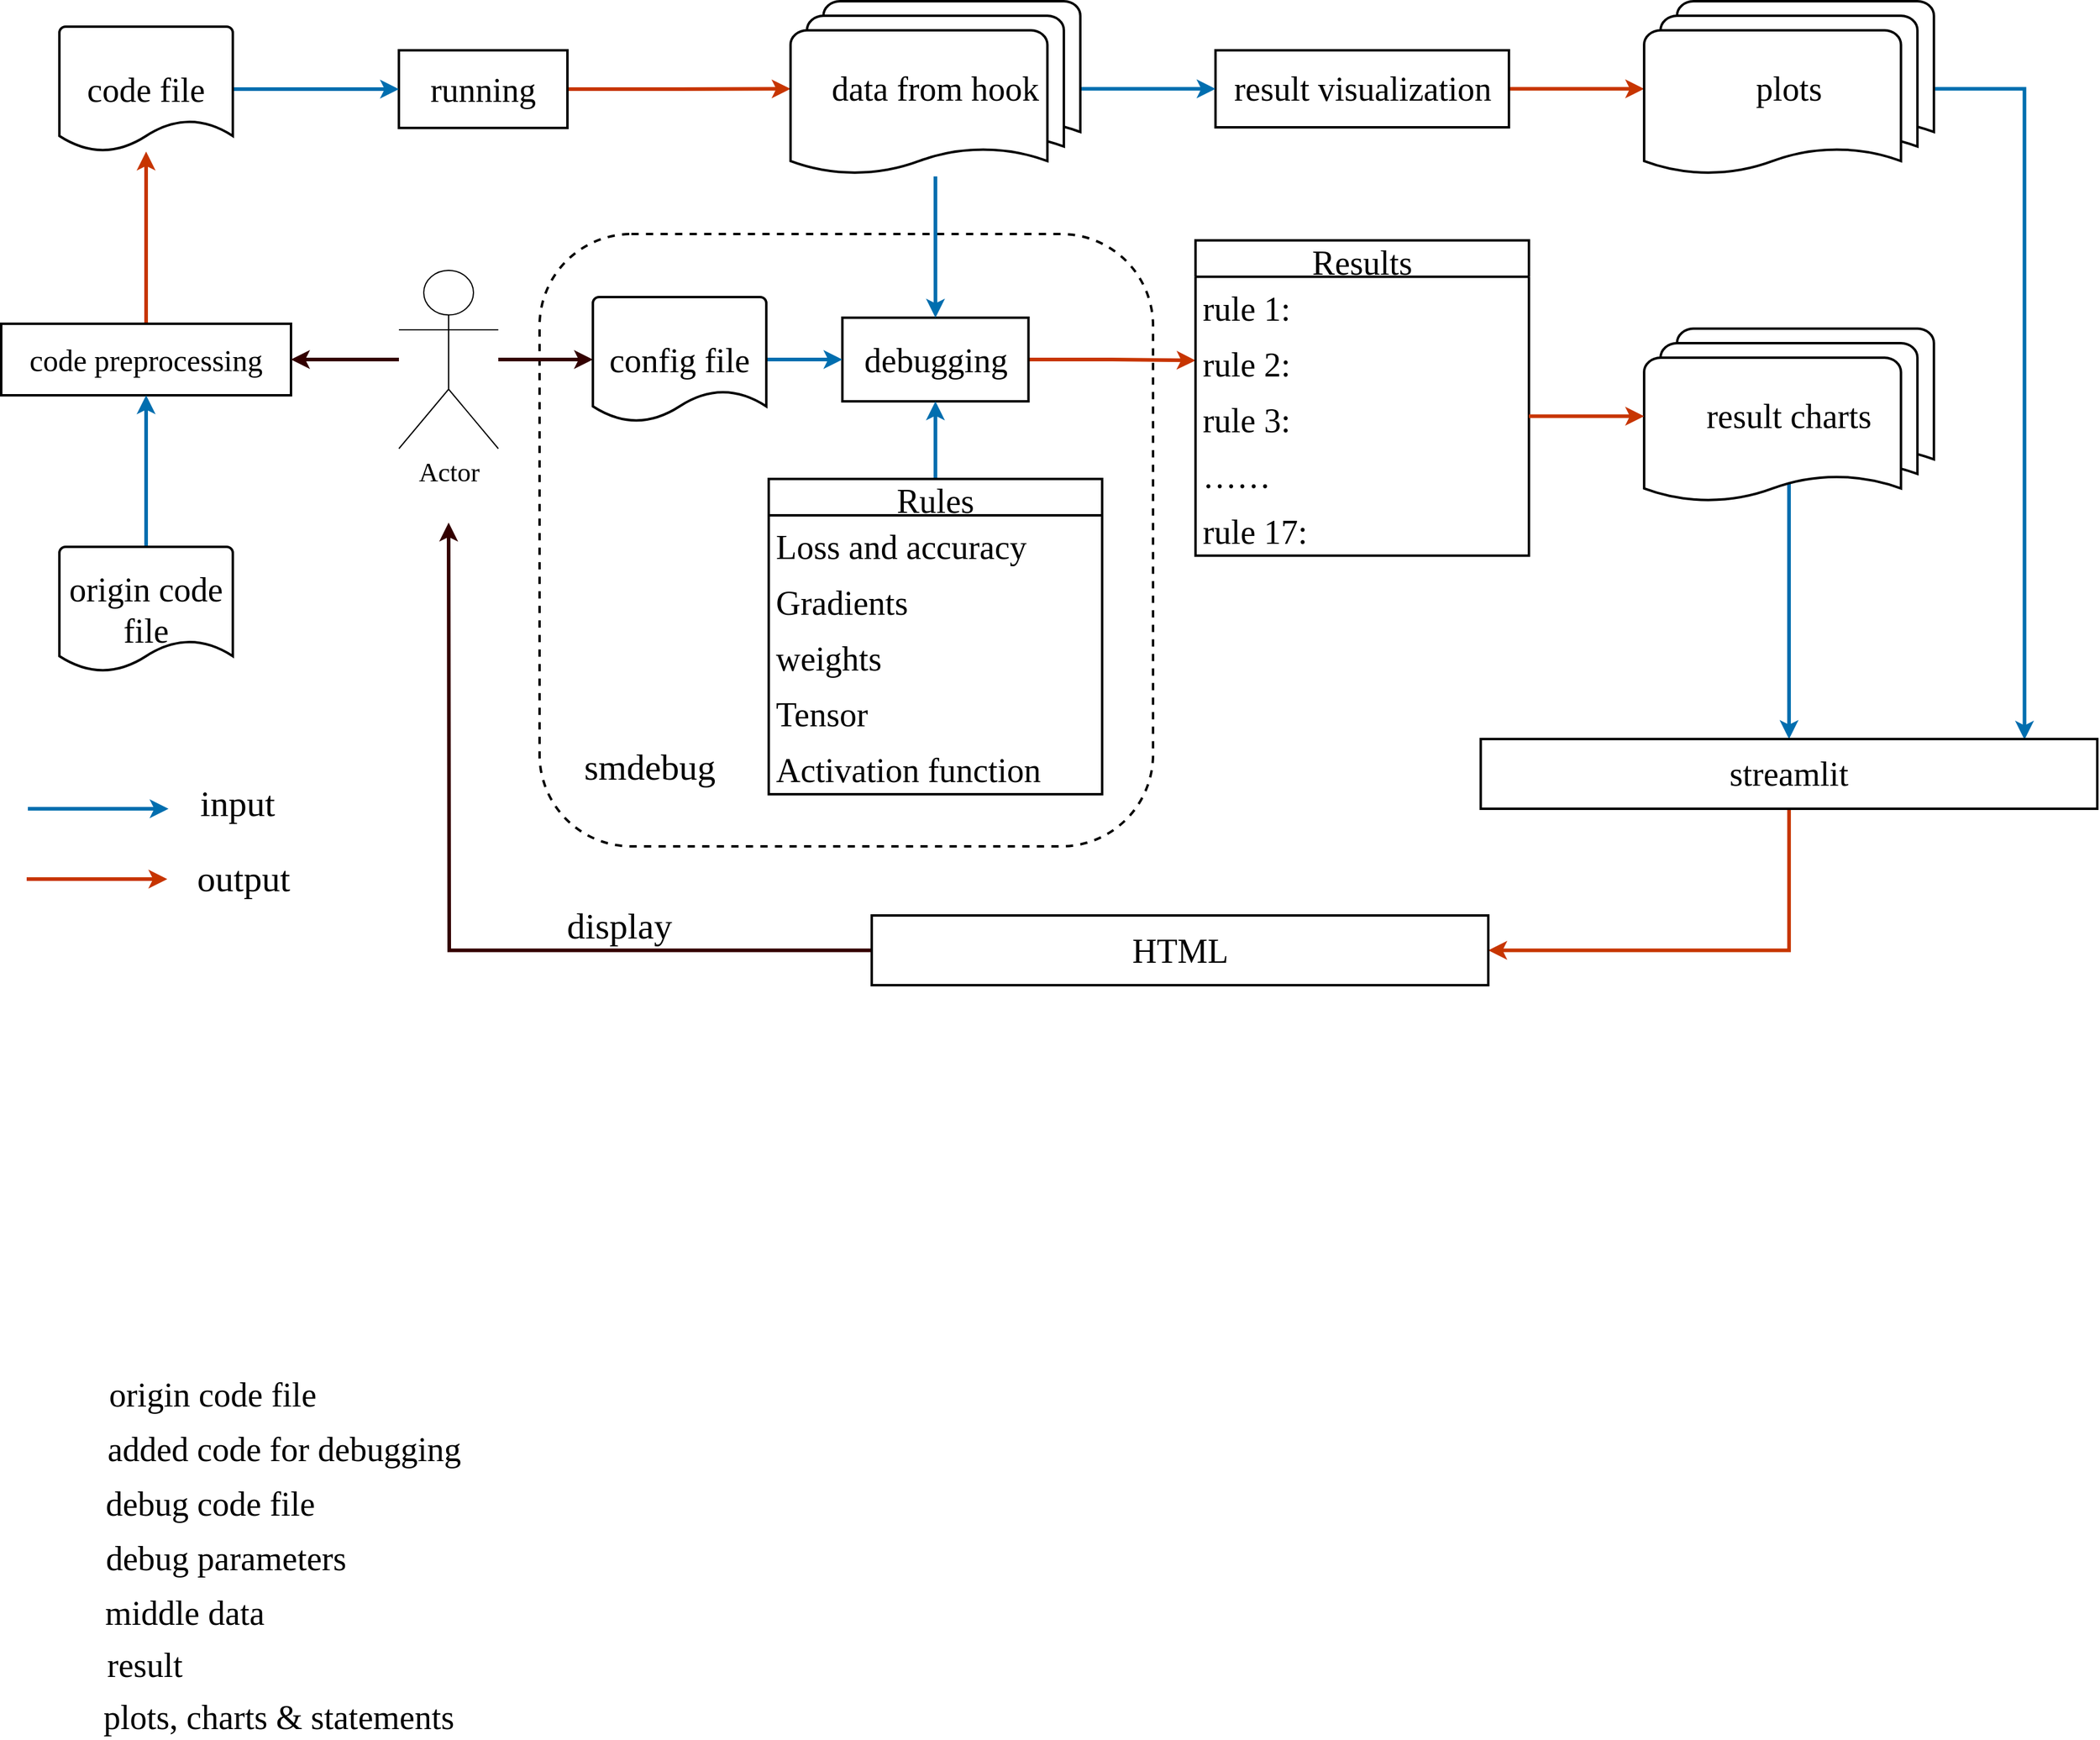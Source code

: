 <mxfile version="20.3.3" type="github">
  <diagram id="prtHgNgQTEPvFCAcTncT" name="Page-1">
    <mxGraphModel dx="1718" dy="920" grid="0" gridSize="10" guides="1" tooltips="1" connect="1" arrows="1" fold="1" page="1" pageScale="1" pageWidth="2336" pageHeight="1654" math="0" shadow="0">
      <root>
        <mxCell id="0" />
        <mxCell id="1" parent="0" />
        <mxCell id="BOADTpiLQ9tOEeEXAr3l-64" value="" style="rounded=1;whiteSpace=wrap;html=1;strokeWidth=2;fontFamily=Times New Roman;fontSize=28;dashed=1;" vertex="1" parent="1">
          <mxGeometry x="520" y="347" width="506" height="505" as="geometry" />
        </mxCell>
        <mxCell id="BOADTpiLQ9tOEeEXAr3l-31" style="edgeStyle=orthogonalEdgeStyle;rounded=0;orthogonalLoop=1;jettySize=auto;html=1;exitX=0.5;exitY=0;exitDx=0;exitDy=0;fontFamily=Times New Roman;fontSize=25;strokeWidth=3;fillColor=#fa6800;strokeColor=#C73500;" edge="1" parent="1" source="ckfa2BOrWZ8mFEcfljx2-10" target="BOADTpiLQ9tOEeEXAr3l-27">
          <mxGeometry relative="1" as="geometry" />
        </mxCell>
        <mxCell id="ckfa2BOrWZ8mFEcfljx2-10" value="&lt;font style=&quot;font-size: 25px;&quot; face=&quot;Times New Roman&quot;&gt;code preprocessing&lt;/font&gt;" style="rounded=0;whiteSpace=wrap;html=1;strokeWidth=2;" parent="1" vertex="1">
          <mxGeometry x="76" y="421" width="239" height="59" as="geometry" />
        </mxCell>
        <mxCell id="ckfa2BOrWZ8mFEcfljx2-14" style="edgeStyle=none;rounded=0;orthogonalLoop=1;jettySize=auto;html=1;exitX=0;exitY=0.333;exitDx=0;exitDy=0;exitPerimeter=0;" parent="1" edge="1">
          <mxGeometry relative="1" as="geometry">
            <mxPoint x="365" y="1424.333" as="sourcePoint" />
            <mxPoint x="365" y="1424.333" as="targetPoint" />
          </mxGeometry>
        </mxCell>
        <mxCell id="BOADTpiLQ9tOEeEXAr3l-55" style="edgeStyle=orthogonalEdgeStyle;rounded=0;orthogonalLoop=1;jettySize=auto;html=1;exitX=1;exitY=0.5;exitDx=0;exitDy=0;entryX=0;entryY=0.5;entryDx=0;entryDy=0;entryPerimeter=0;strokeWidth=3;fontFamily=Times New Roman;fontSize=25;fillColor=#fa6800;strokeColor=#C73500;" edge="1" parent="1" source="ckfa2BOrWZ8mFEcfljx2-20" target="BOADTpiLQ9tOEeEXAr3l-54">
          <mxGeometry relative="1" as="geometry" />
        </mxCell>
        <mxCell id="ckfa2BOrWZ8mFEcfljx2-20" value="&lt;font style=&quot;font-size: 28px;&quot; face=&quot;Times New Roman&quot;&gt;result visualization&lt;/font&gt;" style="rounded=0;whiteSpace=wrap;html=1;strokeWidth=2;" parent="1" vertex="1">
          <mxGeometry x="1077.5" y="195.5" width="242" height="63.5" as="geometry" />
        </mxCell>
        <mxCell id="BOADTpiLQ9tOEeEXAr3l-12" style="edgeStyle=orthogonalEdgeStyle;rounded=0;orthogonalLoop=1;jettySize=auto;html=1;exitX=1;exitY=0.5;exitDx=0;exitDy=0;entryX=0;entryY=0.5;entryDx=0;entryDy=0;entryPerimeter=0;strokeWidth=3;fillColor=#fa6800;strokeColor=#C73500;" edge="1" parent="1" source="ckfa2BOrWZ8mFEcfljx2-21" target="BOADTpiLQ9tOEeEXAr3l-11">
          <mxGeometry relative="1" as="geometry" />
        </mxCell>
        <mxCell id="ckfa2BOrWZ8mFEcfljx2-21" value="&lt;font style=&quot;font-size: 28px;&quot; face=&quot;Times New Roman&quot;&gt;running&lt;/font&gt;" style="rounded=0;whiteSpace=wrap;html=1;strokeWidth=2;" parent="1" vertex="1">
          <mxGeometry x="404" y="195.5" width="139" height="64" as="geometry" />
        </mxCell>
        <mxCell id="BOADTpiLQ9tOEeEXAr3l-52" style="edgeStyle=orthogonalEdgeStyle;rounded=0;orthogonalLoop=1;jettySize=auto;html=1;exitX=1;exitY=0.5;exitDx=0;exitDy=0;entryX=0;entryY=0.5;entryDx=0;entryDy=0;strokeWidth=3;fontFamily=Times New Roman;fontSize=25;fillColor=#fa6800;strokeColor=#C73500;" edge="1" parent="1" source="ckfa2BOrWZ8mFEcfljx2-22" target="BOADTpiLQ9tOEeEXAr3l-48">
          <mxGeometry relative="1" as="geometry" />
        </mxCell>
        <mxCell id="ckfa2BOrWZ8mFEcfljx2-22" value="&lt;font style=&quot;font-size: 28px;&quot; face=&quot;Times New Roman&quot;&gt;debugging&lt;/font&gt;" style="rounded=0;whiteSpace=wrap;html=1;strokeWidth=2;" parent="1" vertex="1">
          <mxGeometry x="769.75" y="416" width="153.5" height="69" as="geometry" />
        </mxCell>
        <mxCell id="BOADTpiLQ9tOEeEXAr3l-23" style="edgeStyle=orthogonalEdgeStyle;rounded=0;orthogonalLoop=1;jettySize=auto;html=1;entryX=1;entryY=0.5;entryDx=0;entryDy=0;fontFamily=Times New Roman;fontSize=25;strokeWidth=3;fillColor=#1ba1e2;strokeColor=#330000;" edge="1" parent="1" source="ckfa2BOrWZ8mFEcfljx2-36" target="ckfa2BOrWZ8mFEcfljx2-10">
          <mxGeometry relative="1" as="geometry" />
        </mxCell>
        <mxCell id="BOADTpiLQ9tOEeEXAr3l-76" style="edgeStyle=orthogonalEdgeStyle;rounded=0;orthogonalLoop=1;jettySize=auto;html=1;entryX=0;entryY=0.5;entryDx=0;entryDy=0;entryPerimeter=0;strokeWidth=3;fontFamily=Times New Roman;fontSize=28;fillColor=#e51400;strokeColor=#330000;" edge="1" parent="1" source="ckfa2BOrWZ8mFEcfljx2-36" target="BOADTpiLQ9tOEeEXAr3l-28">
          <mxGeometry relative="1" as="geometry" />
        </mxCell>
        <mxCell id="ckfa2BOrWZ8mFEcfljx2-36" value="Actor" style="shape=umlActor;verticalLabelPosition=bottom;verticalAlign=top;html=1;outlineConnect=0;fontFamily=Times New Roman;fontSize=22;" parent="1" vertex="1">
          <mxGeometry x="404" y="377" width="82" height="147" as="geometry" />
        </mxCell>
        <mxCell id="ckfa2BOrWZ8mFEcfljx2-56" value="origin code file" style="text;html=1;strokeColor=none;fillColor=none;align=center;verticalAlign=middle;whiteSpace=wrap;rounded=0;fontFamily=Times New Roman;fontSize=28;" parent="1" vertex="1">
          <mxGeometry x="144" y="1284" width="213" height="40" as="geometry" />
        </mxCell>
        <mxCell id="ckfa2BOrWZ8mFEcfljx2-57" value="added code for debugging" style="text;html=1;strokeColor=none;fillColor=none;align=center;verticalAlign=middle;whiteSpace=wrap;rounded=0;fontFamily=Times New Roman;fontSize=28;" parent="1" vertex="1">
          <mxGeometry x="144" y="1330" width="331" height="38" as="geometry" />
        </mxCell>
        <mxCell id="ckfa2BOrWZ8mFEcfljx2-58" value="debug code file" style="text;html=1;strokeColor=none;fillColor=none;align=center;verticalAlign=middle;whiteSpace=wrap;rounded=0;fontFamily=Times New Roman;fontSize=28;" parent="1" vertex="1">
          <mxGeometry x="144" y="1374" width="209" height="39" as="geometry" />
        </mxCell>
        <mxCell id="ckfa2BOrWZ8mFEcfljx2-59" value="debug parameters" style="text;html=1;strokeColor=none;fillColor=none;align=center;verticalAlign=middle;whiteSpace=wrap;rounded=0;fontFamily=Times New Roman;fontSize=28;" parent="1" vertex="1">
          <mxGeometry x="144" y="1422" width="235" height="34" as="geometry" />
        </mxCell>
        <mxCell id="ckfa2BOrWZ8mFEcfljx2-60" value="middle data" style="text;html=1;strokeColor=none;fillColor=none;align=center;verticalAlign=middle;whiteSpace=wrap;rounded=0;fontFamily=Times New Roman;fontSize=28;" parent="1" vertex="1">
          <mxGeometry x="144" y="1464" width="167" height="39" as="geometry" />
        </mxCell>
        <mxCell id="ckfa2BOrWZ8mFEcfljx2-61" value="result" style="text;html=1;strokeColor=none;fillColor=none;align=center;verticalAlign=middle;whiteSpace=wrap;rounded=0;fontFamily=Times New Roman;fontSize=28;" parent="1" vertex="1">
          <mxGeometry x="137" y="1503" width="115" height="48" as="geometry" />
        </mxCell>
        <mxCell id="ckfa2BOrWZ8mFEcfljx2-62" value="plots, charts &amp;amp; statements&amp;nbsp;" style="text;html=1;strokeColor=none;fillColor=none;align=center;verticalAlign=middle;whiteSpace=wrap;rounded=0;fontFamily=Times New Roman;fontSize=28;" parent="1" vertex="1">
          <mxGeometry x="137" y="1551" width="343" height="37" as="geometry" />
        </mxCell>
        <mxCell id="BOADTpiLQ9tOEeEXAr3l-80" style="edgeStyle=orthogonalEdgeStyle;rounded=0;orthogonalLoop=1;jettySize=auto;html=1;entryX=0.5;entryY=1;entryDx=0;entryDy=0;strokeWidth=3;fontFamily=Times New Roman;fontSize=28;fillColor=#1ba1e2;strokeColor=#006EAF;" edge="1" parent="1" source="ckfa2BOrWZ8mFEcfljx2-76" target="ckfa2BOrWZ8mFEcfljx2-22">
          <mxGeometry relative="1" as="geometry" />
        </mxCell>
        <mxCell id="ckfa2BOrWZ8mFEcfljx2-76" value="Rules" style="swimlane;fontStyle=0;childLayout=stackLayout;horizontal=1;startSize=30;horizontalStack=0;resizeParent=1;resizeParentMax=0;resizeLast=0;collapsible=1;marginBottom=0;fontFamily=Times New Roman;fontSize=28;strokeWidth=2;" parent="1" vertex="1">
          <mxGeometry x="709" y="549" width="275" height="260" as="geometry" />
        </mxCell>
        <mxCell id="ckfa2BOrWZ8mFEcfljx2-77" value="Loss and accuracy " style="text;strokeColor=none;fillColor=none;align=left;verticalAlign=middle;spacingLeft=4;spacingRight=4;overflow=hidden;points=[[0,0.5],[1,0.5]];portConstraint=eastwest;rotatable=0;fontFamily=Times New Roman;fontSize=28;strokeWidth=2;" parent="ckfa2BOrWZ8mFEcfljx2-76" vertex="1">
          <mxGeometry y="30" width="275" height="46" as="geometry" />
        </mxCell>
        <mxCell id="ckfa2BOrWZ8mFEcfljx2-79" value="Gradients" style="text;strokeColor=none;fillColor=none;align=left;verticalAlign=middle;spacingLeft=4;spacingRight=4;overflow=hidden;points=[[0,0.5],[1,0.5]];portConstraint=eastwest;rotatable=0;fontFamily=Times New Roman;fontSize=28;" parent="ckfa2BOrWZ8mFEcfljx2-76" vertex="1">
          <mxGeometry y="76" width="275" height="46" as="geometry" />
        </mxCell>
        <mxCell id="ckfa2BOrWZ8mFEcfljx2-78" value="weights" style="text;strokeColor=none;fillColor=none;align=left;verticalAlign=middle;spacingLeft=4;spacingRight=4;overflow=hidden;points=[[0,0.5],[1,0.5]];portConstraint=eastwest;rotatable=0;fontFamily=Times New Roman;fontSize=28;" parent="ckfa2BOrWZ8mFEcfljx2-76" vertex="1">
          <mxGeometry y="122" width="275" height="46" as="geometry" />
        </mxCell>
        <mxCell id="ckfa2BOrWZ8mFEcfljx2-80" value="Tensor" style="text;strokeColor=none;fillColor=none;align=left;verticalAlign=middle;spacingLeft=4;spacingRight=4;overflow=hidden;points=[[0,0.5],[1,0.5]];portConstraint=eastwest;rotatable=0;fontFamily=Times New Roman;fontSize=28;" parent="ckfa2BOrWZ8mFEcfljx2-76" vertex="1">
          <mxGeometry y="168" width="275" height="46" as="geometry" />
        </mxCell>
        <mxCell id="ckfa2BOrWZ8mFEcfljx2-81" value="Activation function" style="text;strokeColor=none;fillColor=none;align=left;verticalAlign=middle;spacingLeft=4;spacingRight=4;overflow=hidden;points=[[0,0.5],[1,0.5]];portConstraint=eastwest;rotatable=0;fontFamily=Times New Roman;fontSize=28;" parent="ckfa2BOrWZ8mFEcfljx2-76" vertex="1">
          <mxGeometry y="214" width="275" height="46" as="geometry" />
        </mxCell>
        <mxCell id="BOADTpiLQ9tOEeEXAr3l-1" style="edgeStyle=orthogonalEdgeStyle;rounded=0;orthogonalLoop=1;jettySize=auto;html=1;exitX=0.5;exitY=1;exitDx=0;exitDy=0;" edge="1" parent="1" source="ckfa2BOrWZ8mFEcfljx2-10" target="ckfa2BOrWZ8mFEcfljx2-10">
          <mxGeometry relative="1" as="geometry" />
        </mxCell>
        <mxCell id="BOADTpiLQ9tOEeEXAr3l-39" style="edgeStyle=orthogonalEdgeStyle;rounded=0;orthogonalLoop=1;jettySize=auto;html=1;exitX=1;exitY=0.5;exitDx=0;exitDy=0;exitPerimeter=0;strokeWidth=3;fontFamily=Times New Roman;fontSize=25;fillColor=#1ba1e2;strokeColor=#006EAF;" edge="1" parent="1" source="BOADTpiLQ9tOEeEXAr3l-11" target="ckfa2BOrWZ8mFEcfljx2-20">
          <mxGeometry relative="1" as="geometry" />
        </mxCell>
        <mxCell id="BOADTpiLQ9tOEeEXAr3l-78" style="edgeStyle=orthogonalEdgeStyle;rounded=0;orthogonalLoop=1;jettySize=auto;html=1;strokeWidth=3;fontFamily=Times New Roman;fontSize=28;fillColor=#1ba1e2;strokeColor=#006EAF;" edge="1" parent="1" source="BOADTpiLQ9tOEeEXAr3l-11" target="ckfa2BOrWZ8mFEcfljx2-22">
          <mxGeometry relative="1" as="geometry" />
        </mxCell>
        <mxCell id="BOADTpiLQ9tOEeEXAr3l-11" value="&lt;font style=&quot;font-size: 28px;&quot; face=&quot;Times New Roman&quot;&gt;data from hook&lt;/font&gt;" style="strokeWidth=2;html=1;shape=mxgraph.flowchart.multi-document;whiteSpace=wrap;align=center;" vertex="1" parent="1">
          <mxGeometry x="727" y="155" width="239" height="144.5" as="geometry" />
        </mxCell>
        <mxCell id="BOADTpiLQ9tOEeEXAr3l-35" style="edgeStyle=orthogonalEdgeStyle;rounded=0;orthogonalLoop=1;jettySize=auto;html=1;entryX=0;entryY=0.5;entryDx=0;entryDy=0;fontFamily=Times New Roman;fontSize=25;strokeWidth=3;fillColor=#1ba1e2;strokeColor=#006EAF;" edge="1" parent="1" source="BOADTpiLQ9tOEeEXAr3l-27" target="ckfa2BOrWZ8mFEcfljx2-21">
          <mxGeometry relative="1" as="geometry" />
        </mxCell>
        <mxCell id="BOADTpiLQ9tOEeEXAr3l-27" value="&lt;font style=&quot;font-size: 28px;&quot;&gt;code file&lt;/font&gt;" style="strokeWidth=2;html=1;shape=mxgraph.flowchart.document2;whiteSpace=wrap;size=0.25;fontFamily=Times New Roman;fontSize=25;" vertex="1" parent="1">
          <mxGeometry x="124" y="176" width="143" height="103" as="geometry" />
        </mxCell>
        <mxCell id="BOADTpiLQ9tOEeEXAr3l-42" style="edgeStyle=orthogonalEdgeStyle;rounded=0;orthogonalLoop=1;jettySize=auto;html=1;exitX=1;exitY=0.5;exitDx=0;exitDy=0;exitPerimeter=0;entryX=0;entryY=0.5;entryDx=0;entryDy=0;strokeWidth=3;fontFamily=Times New Roman;fontSize=25;fillColor=#1ba1e2;strokeColor=#006EAF;" edge="1" parent="1" source="BOADTpiLQ9tOEeEXAr3l-28" target="ckfa2BOrWZ8mFEcfljx2-22">
          <mxGeometry relative="1" as="geometry" />
        </mxCell>
        <mxCell id="BOADTpiLQ9tOEeEXAr3l-28" value="&lt;font style=&quot;font-size: 28px;&quot;&gt;config file&lt;/font&gt;" style="strokeWidth=2;html=1;shape=mxgraph.flowchart.document2;whiteSpace=wrap;size=0.25;fontFamily=Times New Roman;fontSize=25;" vertex="1" parent="1">
          <mxGeometry x="564" y="399" width="143" height="103" as="geometry" />
        </mxCell>
        <mxCell id="BOADTpiLQ9tOEeEXAr3l-32" style="edgeStyle=orthogonalEdgeStyle;rounded=0;orthogonalLoop=1;jettySize=auto;html=1;exitX=0.5;exitY=0;exitDx=0;exitDy=0;exitPerimeter=0;entryX=0.5;entryY=1;entryDx=0;entryDy=0;fontFamily=Times New Roman;fontSize=25;strokeWidth=3;fillColor=#1ba1e2;strokeColor=#006EAF;" edge="1" parent="1" source="BOADTpiLQ9tOEeEXAr3l-30" target="ckfa2BOrWZ8mFEcfljx2-10">
          <mxGeometry relative="1" as="geometry" />
        </mxCell>
        <mxCell id="BOADTpiLQ9tOEeEXAr3l-30" value="&lt;font style=&quot;font-size: 28px;&quot;&gt;origin code file&lt;/font&gt;" style="strokeWidth=2;html=1;shape=mxgraph.flowchart.document2;whiteSpace=wrap;size=0.25;fontFamily=Times New Roman;fontSize=25;" vertex="1" parent="1">
          <mxGeometry x="124" y="605" width="143" height="103" as="geometry" />
        </mxCell>
        <mxCell id="BOADTpiLQ9tOEeEXAr3l-46" value="Results" style="swimlane;fontStyle=0;childLayout=stackLayout;horizontal=1;startSize=30;horizontalStack=0;resizeParent=1;resizeParentMax=0;resizeLast=0;collapsible=1;marginBottom=0;fontFamily=Times New Roman;fontSize=28;strokeWidth=2;" vertex="1" parent="1">
          <mxGeometry x="1061" y="352.25" width="275" height="260" as="geometry" />
        </mxCell>
        <mxCell id="BOADTpiLQ9tOEeEXAr3l-47" value="rule 1:" style="text;strokeColor=none;fillColor=none;align=left;verticalAlign=middle;spacingLeft=4;spacingRight=4;overflow=hidden;points=[[0,0.5],[1,0.5]];portConstraint=eastwest;rotatable=0;fontFamily=Times New Roman;fontSize=28;" vertex="1" parent="BOADTpiLQ9tOEeEXAr3l-46">
          <mxGeometry y="30" width="275" height="46" as="geometry" />
        </mxCell>
        <mxCell id="BOADTpiLQ9tOEeEXAr3l-48" value="rule 2:" style="text;strokeColor=none;fillColor=none;align=left;verticalAlign=middle;spacingLeft=4;spacingRight=4;overflow=hidden;points=[[0,0.5],[1,0.5]];portConstraint=eastwest;rotatable=0;fontFamily=Times New Roman;fontSize=28;" vertex="1" parent="BOADTpiLQ9tOEeEXAr3l-46">
          <mxGeometry y="76" width="275" height="46" as="geometry" />
        </mxCell>
        <mxCell id="BOADTpiLQ9tOEeEXAr3l-49" value="rule 3:" style="text;strokeColor=none;fillColor=none;align=left;verticalAlign=middle;spacingLeft=4;spacingRight=4;overflow=hidden;points=[[0,0.5],[1,0.5]];portConstraint=eastwest;rotatable=0;fontFamily=Times New Roman;fontSize=28;" vertex="1" parent="BOADTpiLQ9tOEeEXAr3l-46">
          <mxGeometry y="122" width="275" height="46" as="geometry" />
        </mxCell>
        <mxCell id="BOADTpiLQ9tOEeEXAr3l-50" value="……" style="text;strokeColor=none;fillColor=none;align=left;verticalAlign=middle;spacingLeft=4;spacingRight=4;overflow=hidden;points=[[0,0.5],[1,0.5]];portConstraint=eastwest;rotatable=0;fontFamily=Times New Roman;fontSize=28;" vertex="1" parent="BOADTpiLQ9tOEeEXAr3l-46">
          <mxGeometry y="168" width="275" height="46" as="geometry" />
        </mxCell>
        <mxCell id="BOADTpiLQ9tOEeEXAr3l-51" value="rule 17:" style="text;strokeColor=none;fillColor=none;align=left;verticalAlign=middle;spacingLeft=4;spacingRight=4;overflow=hidden;points=[[0,0.5],[1,0.5]];portConstraint=eastwest;rotatable=0;fontFamily=Times New Roman;fontSize=28;" vertex="1" parent="BOADTpiLQ9tOEeEXAr3l-46">
          <mxGeometry y="214" width="275" height="46" as="geometry" />
        </mxCell>
        <mxCell id="BOADTpiLQ9tOEeEXAr3l-61" style="edgeStyle=orthogonalEdgeStyle;rounded=0;orthogonalLoop=1;jettySize=auto;html=1;exitX=1;exitY=0.5;exitDx=0;exitDy=0;exitPerimeter=0;entryX=0.882;entryY=0.009;entryDx=0;entryDy=0;strokeWidth=3;fontFamily=Times New Roman;fontSize=28;entryPerimeter=0;fillColor=#1ba1e2;strokeColor=#006EAF;" edge="1" parent="1" source="BOADTpiLQ9tOEeEXAr3l-54" target="BOADTpiLQ9tOEeEXAr3l-59">
          <mxGeometry relative="1" as="geometry" />
        </mxCell>
        <mxCell id="BOADTpiLQ9tOEeEXAr3l-54" value="&lt;font style=&quot;font-size: 28px;&quot; face=&quot;Times New Roman&quot;&gt;plots&lt;/font&gt;" style="strokeWidth=2;html=1;shape=mxgraph.flowchart.multi-document;whiteSpace=wrap;align=center;" vertex="1" parent="1">
          <mxGeometry x="1431" y="155" width="239" height="144.5" as="geometry" />
        </mxCell>
        <mxCell id="BOADTpiLQ9tOEeEXAr3l-74" style="edgeStyle=orthogonalEdgeStyle;rounded=0;orthogonalLoop=1;jettySize=auto;html=1;exitX=0.5;exitY=0.88;exitDx=0;exitDy=0;exitPerimeter=0;strokeWidth=3;fontFamily=Times New Roman;fontSize=28;fillColor=#1ba1e2;strokeColor=#006EAF;" edge="1" parent="1" source="BOADTpiLQ9tOEeEXAr3l-58" target="BOADTpiLQ9tOEeEXAr3l-59">
          <mxGeometry relative="1" as="geometry" />
        </mxCell>
        <mxCell id="BOADTpiLQ9tOEeEXAr3l-58" value="&lt;font face=&quot;Times New Roman&quot;&gt;&lt;span style=&quot;font-size: 28px;&quot;&gt;result charts&lt;/span&gt;&lt;/font&gt;" style="strokeWidth=2;html=1;shape=mxgraph.flowchart.multi-document;whiteSpace=wrap;align=center;" vertex="1" parent="1">
          <mxGeometry x="1431" y="425" width="239" height="144.5" as="geometry" />
        </mxCell>
        <mxCell id="BOADTpiLQ9tOEeEXAr3l-82" style="edgeStyle=orthogonalEdgeStyle;rounded=0;orthogonalLoop=1;jettySize=auto;html=1;entryX=1;entryY=0.5;entryDx=0;entryDy=0;strokeWidth=3;fontFamily=Times New Roman;fontSize=28;fillColor=#fa6800;strokeColor=#C73500;" edge="1" parent="1" source="BOADTpiLQ9tOEeEXAr3l-59" target="BOADTpiLQ9tOEeEXAr3l-81">
          <mxGeometry relative="1" as="geometry" />
        </mxCell>
        <mxCell id="BOADTpiLQ9tOEeEXAr3l-59" value="&lt;font style=&quot;font-size: 28px;&quot;&gt;streamlit&lt;/font&gt;" style="rounded=0;whiteSpace=wrap;html=1;strokeWidth=2;fontFamily=Times New Roman;fontSize=25;" vertex="1" parent="1">
          <mxGeometry x="1296.25" y="763.5" width="508.5" height="57.5" as="geometry" />
        </mxCell>
        <mxCell id="BOADTpiLQ9tOEeEXAr3l-65" value="&lt;font style=&quot;font-size: 30px;&quot;&gt;smdebug&lt;/font&gt;" style="text;html=1;strokeColor=none;fillColor=none;align=center;verticalAlign=middle;whiteSpace=wrap;rounded=0;dashed=1;strokeWidth=2;fontFamily=Times New Roman;fontSize=28;" vertex="1" parent="1">
          <mxGeometry x="572" y="771" width="78" height="30" as="geometry" />
        </mxCell>
        <mxCell id="BOADTpiLQ9tOEeEXAr3l-73" style="edgeStyle=orthogonalEdgeStyle;rounded=0;orthogonalLoop=1;jettySize=auto;html=1;exitX=1;exitY=0.5;exitDx=0;exitDy=0;entryX=0;entryY=0.5;entryDx=0;entryDy=0;entryPerimeter=0;strokeWidth=3;fontFamily=Times New Roman;fontSize=28;fillColor=#fa6800;strokeColor=#C73500;" edge="1" parent="1" source="BOADTpiLQ9tOEeEXAr3l-49" target="BOADTpiLQ9tOEeEXAr3l-58">
          <mxGeometry relative="1" as="geometry" />
        </mxCell>
        <mxCell id="BOADTpiLQ9tOEeEXAr3l-83" style="edgeStyle=orthogonalEdgeStyle;rounded=0;orthogonalLoop=1;jettySize=auto;html=1;strokeWidth=3;fontFamily=Times New Roman;fontSize=28;fillColor=#60a917;strokeColor=#330000;" edge="1" parent="1" source="BOADTpiLQ9tOEeEXAr3l-81">
          <mxGeometry relative="1" as="geometry">
            <mxPoint x="445" y="585" as="targetPoint" />
          </mxGeometry>
        </mxCell>
        <mxCell id="BOADTpiLQ9tOEeEXAr3l-81" value="&lt;span style=&quot;font-size: 28px;&quot;&gt;HTML&lt;/span&gt;" style="rounded=0;whiteSpace=wrap;html=1;strokeWidth=2;fontFamily=Times New Roman;fontSize=25;" vertex="1" parent="1">
          <mxGeometry x="794" y="909" width="508.5" height="57.5" as="geometry" />
        </mxCell>
        <mxCell id="BOADTpiLQ9tOEeEXAr3l-86" value="" style="endArrow=classic;html=1;rounded=0;strokeWidth=3;fontFamily=Times New Roman;fontSize=28;fillColor=#1ba1e2;strokeColor=#006EAF;" edge="1" parent="1">
          <mxGeometry width="50" height="50" relative="1" as="geometry">
            <mxPoint x="98" y="821" as="sourcePoint" />
            <mxPoint x="214" y="821" as="targetPoint" />
          </mxGeometry>
        </mxCell>
        <mxCell id="BOADTpiLQ9tOEeEXAr3l-88" value="" style="endArrow=classic;html=1;rounded=0;strokeWidth=3;fontFamily=Times New Roman;fontSize=28;fillColor=#fa6800;strokeColor=#C73500;" edge="1" parent="1">
          <mxGeometry width="50" height="50" relative="1" as="geometry">
            <mxPoint x="97" y="879" as="sourcePoint" />
            <mxPoint x="213" y="879" as="targetPoint" />
          </mxGeometry>
        </mxCell>
        <mxCell id="BOADTpiLQ9tOEeEXAr3l-89" value="&lt;font style=&quot;font-size: 30px;&quot;&gt;input&lt;/font&gt;" style="text;html=1;strokeColor=none;fillColor=none;align=center;verticalAlign=middle;whiteSpace=wrap;rounded=0;dashed=1;strokeWidth=2;fontFamily=Times New Roman;fontSize=28;" vertex="1" parent="1">
          <mxGeometry x="241" y="801" width="60" height="30" as="geometry" />
        </mxCell>
        <mxCell id="BOADTpiLQ9tOEeEXAr3l-90" value="&lt;font style=&quot;font-size: 30px;&quot;&gt;output&lt;/font&gt;" style="text;html=1;strokeColor=none;fillColor=none;align=center;verticalAlign=middle;whiteSpace=wrap;rounded=0;dashed=1;strokeWidth=2;fontFamily=Times New Roman;fontSize=28;" vertex="1" parent="1">
          <mxGeometry x="246" y="863" width="60" height="30" as="geometry" />
        </mxCell>
        <mxCell id="BOADTpiLQ9tOEeEXAr3l-92" value="&lt;font style=&quot;font-size: 30px;&quot;&gt;display&lt;/font&gt;" style="text;html=1;strokeColor=none;fillColor=none;align=center;verticalAlign=middle;whiteSpace=wrap;rounded=0;dashed=1;strokeWidth=2;fontFamily=Times New Roman;fontSize=28;" vertex="1" parent="1">
          <mxGeometry x="556" y="902" width="60" height="30" as="geometry" />
        </mxCell>
      </root>
    </mxGraphModel>
  </diagram>
</mxfile>
